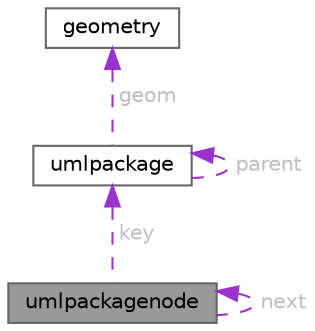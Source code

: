 digraph "umlpackagenode"
{
 // LATEX_PDF_SIZE
  bgcolor="transparent";
  edge [fontname=Helvetica,fontsize=10,labelfontname=Helvetica,labelfontsize=10];
  node [fontname=Helvetica,fontsize=10,shape=box,height=0.2,width=0.4];
  Node1 [label="umlpackagenode",height=0.2,width=0.4,color="gray40", fillcolor="grey60", style="filled", fontcolor="black",tooltip=" "];
  Node2 -> Node1 [dir="back",color="darkorchid3",style="dashed",label=" key",fontcolor="grey" ];
  Node2 [label="umlpackage",height=0.2,width=0.4,color="gray40", fillcolor="white", style="filled",URL="$structumlpackage.html",tooltip=" "];
  Node3 -> Node2 [dir="back",color="darkorchid3",style="dashed",label=" geom",fontcolor="grey" ];
  Node3 [label="geometry",height=0.2,width=0.4,color="gray40", fillcolor="white", style="filled",URL="$structgeometry.html",tooltip=" "];
  Node2 -> Node2 [dir="back",color="darkorchid3",style="dashed",label=" parent",fontcolor="grey" ];
  Node1 -> Node1 [dir="back",color="darkorchid3",style="dashed",label=" next",fontcolor="grey" ];
}
